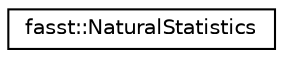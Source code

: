 digraph "Graphical Class Hierarchy"
{
  edge [fontname="Helvetica",fontsize="10",labelfontname="Helvetica",labelfontsize="10"];
  node [fontname="Helvetica",fontsize="10",shape=record];
  rankdir="LR";
  Node0 [label="fasst::NaturalStatistics",height=0.2,width=0.4,color="black", fillcolor="white", style="filled",URL="$classfasst_1_1NaturalStatistics.html"];
}
